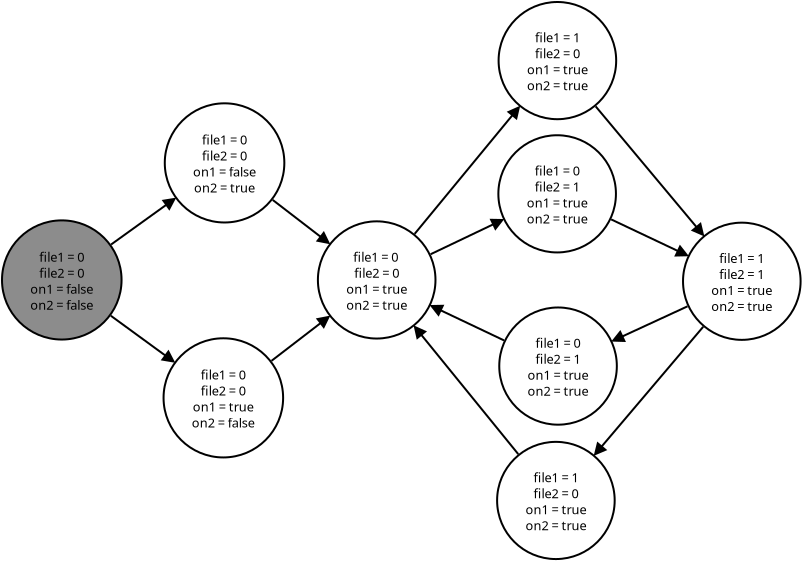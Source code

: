 <?xml version="1.0" encoding="UTF-8"?>
<dia:diagram xmlns:dia="http://www.lysator.liu.se/~alla/dia/">
  <dia:layer name="Fondo" visible="true" active="true">
    <dia:group>
      <dia:object type="Flowchart - Ellipse" version="0" id="O0">
        <dia:attribute name="obj_pos">
          <dia:point val="15.788,5.011"/>
        </dia:attribute>
        <dia:attribute name="obj_bb">
          <dia:rectangle val="15.738,4.961;21.717,10.921"/>
        </dia:attribute>
        <dia:attribute name="elem_corner">
          <dia:point val="15.788,5.011"/>
        </dia:attribute>
        <dia:attribute name="elem_width">
          <dia:real val="5.879"/>
        </dia:attribute>
        <dia:attribute name="elem_height">
          <dia:real val="5.86"/>
        </dia:attribute>
        <dia:attribute name="show_background">
          <dia:boolean val="true"/>
        </dia:attribute>
        <dia:attribute name="padding">
          <dia:real val="0.354"/>
        </dia:attribute>
        <dia:attribute name="text">
          <dia:composite type="text">
            <dia:attribute name="string">
              <dia:string>#file1 = 0
file2 = 0
on1 = true
on2 = true#</dia:string>
            </dia:attribute>
            <dia:attribute name="font">
              <dia:font family="sans" style="0" name="Helvetica"/>
            </dia:attribute>
            <dia:attribute name="height">
              <dia:real val="0.8"/>
            </dia:attribute>
            <dia:attribute name="pos">
              <dia:point val="18.727,6.936"/>
            </dia:attribute>
            <dia:attribute name="color">
              <dia:color val="#000000"/>
            </dia:attribute>
            <dia:attribute name="alignment">
              <dia:enum val="1"/>
            </dia:attribute>
          </dia:composite>
        </dia:attribute>
      </dia:object>
      <dia:object type="Flowchart - Ellipse" version="0" id="O1">
        <dia:attribute name="obj_pos">
          <dia:point val="8.071,10.858"/>
        </dia:attribute>
        <dia:attribute name="obj_bb">
          <dia:rectangle val="8.021,10.808;14.099,16.866"/>
        </dia:attribute>
        <dia:attribute name="elem_corner">
          <dia:point val="8.071,10.858"/>
        </dia:attribute>
        <dia:attribute name="elem_width">
          <dia:real val="5.978"/>
        </dia:attribute>
        <dia:attribute name="elem_height">
          <dia:real val="5.958"/>
        </dia:attribute>
        <dia:attribute name="show_background">
          <dia:boolean val="true"/>
        </dia:attribute>
        <dia:attribute name="padding">
          <dia:real val="0.354"/>
        </dia:attribute>
        <dia:attribute name="text">
          <dia:composite type="text">
            <dia:attribute name="string">
              <dia:string>#file1 = 0
file2 = 0
on1 = true
on2 = false#</dia:string>
            </dia:attribute>
            <dia:attribute name="font">
              <dia:font family="sans" style="0" name="Helvetica"/>
            </dia:attribute>
            <dia:attribute name="height">
              <dia:real val="0.8"/>
            </dia:attribute>
            <dia:attribute name="pos">
              <dia:point val="11.06,12.832"/>
            </dia:attribute>
            <dia:attribute name="color">
              <dia:color val="#000000"/>
            </dia:attribute>
            <dia:attribute name="alignment">
              <dia:enum val="1"/>
            </dia:attribute>
          </dia:composite>
        </dia:attribute>
      </dia:object>
      <dia:object type="Flowchart - Ellipse" version="0" id="O2">
        <dia:attribute name="obj_pos">
          <dia:point val="-0.007,4.963"/>
        </dia:attribute>
        <dia:attribute name="obj_bb">
          <dia:rectangle val="-0.057,4.913;6.02,10.971"/>
        </dia:attribute>
        <dia:attribute name="elem_corner">
          <dia:point val="-0.007,4.963"/>
        </dia:attribute>
        <dia:attribute name="elem_width">
          <dia:real val="5.978"/>
        </dia:attribute>
        <dia:attribute name="elem_height">
          <dia:real val="5.958"/>
        </dia:attribute>
        <dia:attribute name="border_width">
          <dia:real val="0.1"/>
        </dia:attribute>
        <dia:attribute name="inner_color">
          <dia:color val="#8c8c8c"/>
        </dia:attribute>
        <dia:attribute name="show_background">
          <dia:boolean val="true"/>
        </dia:attribute>
        <dia:attribute name="padding">
          <dia:real val="0.354"/>
        </dia:attribute>
        <dia:attribute name="text">
          <dia:composite type="text">
            <dia:attribute name="string">
              <dia:string>#file1 = 0
file2 = 0
on1 = false
on2 = false#</dia:string>
            </dia:attribute>
            <dia:attribute name="font">
              <dia:font family="sans" style="0" name="Helvetica"/>
            </dia:attribute>
            <dia:attribute name="height">
              <dia:real val="0.8"/>
            </dia:attribute>
            <dia:attribute name="pos">
              <dia:point val="2.982,6.937"/>
            </dia:attribute>
            <dia:attribute name="color">
              <dia:color val="#000000"/>
            </dia:attribute>
            <dia:attribute name="alignment">
              <dia:enum val="1"/>
            </dia:attribute>
          </dia:composite>
        </dia:attribute>
      </dia:object>
      <dia:object type="Flowchart - Ellipse" version="0" id="O3">
        <dia:attribute name="obj_pos">
          <dia:point val="8.132,-0.89"/>
        </dia:attribute>
        <dia:attribute name="obj_bb">
          <dia:rectangle val="8.082,-0.94;14.159,5.118"/>
        </dia:attribute>
        <dia:attribute name="elem_corner">
          <dia:point val="8.132,-0.89"/>
        </dia:attribute>
        <dia:attribute name="elem_width">
          <dia:real val="5.978"/>
        </dia:attribute>
        <dia:attribute name="elem_height">
          <dia:real val="5.958"/>
        </dia:attribute>
        <dia:attribute name="show_background">
          <dia:boolean val="true"/>
        </dia:attribute>
        <dia:attribute name="padding">
          <dia:real val="0.354"/>
        </dia:attribute>
        <dia:attribute name="text">
          <dia:composite type="text">
            <dia:attribute name="string">
              <dia:string>#file1 = 0
file2 = 0
on1 = false
on2 = true#</dia:string>
            </dia:attribute>
            <dia:attribute name="font">
              <dia:font family="sans" style="0" name="Helvetica"/>
            </dia:attribute>
            <dia:attribute name="height">
              <dia:real val="0.8"/>
            </dia:attribute>
            <dia:attribute name="pos">
              <dia:point val="11.121,1.084"/>
            </dia:attribute>
            <dia:attribute name="color">
              <dia:color val="#000000"/>
            </dia:attribute>
            <dia:attribute name="alignment">
              <dia:enum val="1"/>
            </dia:attribute>
          </dia:composite>
        </dia:attribute>
      </dia:object>
      <dia:object type="Flowchart - Ellipse" version="0" id="O4">
        <dia:attribute name="obj_pos">
          <dia:point val="24.811,0.706"/>
        </dia:attribute>
        <dia:attribute name="obj_bb">
          <dia:rectangle val="24.761,0.656;30.739,6.616"/>
        </dia:attribute>
        <dia:attribute name="elem_corner">
          <dia:point val="24.811,0.706"/>
        </dia:attribute>
        <dia:attribute name="elem_width">
          <dia:real val="5.879"/>
        </dia:attribute>
        <dia:attribute name="elem_height">
          <dia:real val="5.86"/>
        </dia:attribute>
        <dia:attribute name="show_background">
          <dia:boolean val="true"/>
        </dia:attribute>
        <dia:attribute name="padding">
          <dia:real val="0.354"/>
        </dia:attribute>
        <dia:attribute name="text">
          <dia:composite type="text">
            <dia:attribute name="string">
              <dia:string>#file1 = 0
file2 = 1
on1 = true
on2 = true#</dia:string>
            </dia:attribute>
            <dia:attribute name="font">
              <dia:font family="sans" style="0" name="Helvetica"/>
            </dia:attribute>
            <dia:attribute name="height">
              <dia:real val="0.8"/>
            </dia:attribute>
            <dia:attribute name="pos">
              <dia:point val="27.75,2.631"/>
            </dia:attribute>
            <dia:attribute name="color">
              <dia:color val="#000000"/>
            </dia:attribute>
            <dia:attribute name="alignment">
              <dia:enum val="1"/>
            </dia:attribute>
          </dia:composite>
        </dia:attribute>
      </dia:object>
      <dia:object type="Flowchart - Ellipse" version="0" id="O5">
        <dia:attribute name="obj_pos">
          <dia:point val="24.823,-5.956"/>
        </dia:attribute>
        <dia:attribute name="obj_bb">
          <dia:rectangle val="24.773,-6.006;30.752,-0.046"/>
        </dia:attribute>
        <dia:attribute name="elem_corner">
          <dia:point val="24.823,-5.956"/>
        </dia:attribute>
        <dia:attribute name="elem_width">
          <dia:real val="5.879"/>
        </dia:attribute>
        <dia:attribute name="elem_height">
          <dia:real val="5.86"/>
        </dia:attribute>
        <dia:attribute name="show_background">
          <dia:boolean val="true"/>
        </dia:attribute>
        <dia:attribute name="padding">
          <dia:real val="0.354"/>
        </dia:attribute>
        <dia:attribute name="text">
          <dia:composite type="text">
            <dia:attribute name="string">
              <dia:string>#file1 = 1
file2 = 0
on1 = true
on2 = true#</dia:string>
            </dia:attribute>
            <dia:attribute name="font">
              <dia:font family="sans" style="0" name="Helvetica"/>
            </dia:attribute>
            <dia:attribute name="height">
              <dia:real val="0.8"/>
            </dia:attribute>
            <dia:attribute name="pos">
              <dia:point val="27.762,-4.031"/>
            </dia:attribute>
            <dia:attribute name="color">
              <dia:color val="#000000"/>
            </dia:attribute>
            <dia:attribute name="alignment">
              <dia:enum val="1"/>
            </dia:attribute>
          </dia:composite>
        </dia:attribute>
      </dia:object>
      <dia:object type="Flowchart - Ellipse" version="0" id="O6">
        <dia:attribute name="obj_pos">
          <dia:point val="24.856,9.318"/>
        </dia:attribute>
        <dia:attribute name="obj_bb">
          <dia:rectangle val="24.806,9.268;30.785,15.228"/>
        </dia:attribute>
        <dia:attribute name="elem_corner">
          <dia:point val="24.856,9.318"/>
        </dia:attribute>
        <dia:attribute name="elem_width">
          <dia:real val="5.879"/>
        </dia:attribute>
        <dia:attribute name="elem_height">
          <dia:real val="5.86"/>
        </dia:attribute>
        <dia:attribute name="show_background">
          <dia:boolean val="true"/>
        </dia:attribute>
        <dia:attribute name="padding">
          <dia:real val="0.354"/>
        </dia:attribute>
        <dia:attribute name="text">
          <dia:composite type="text">
            <dia:attribute name="string">
              <dia:string>#file1 = 0
file2 = 1
on1 = true
on2 = true#</dia:string>
            </dia:attribute>
            <dia:attribute name="font">
              <dia:font family="sans" style="0" name="Helvetica"/>
            </dia:attribute>
            <dia:attribute name="height">
              <dia:real val="0.8"/>
            </dia:attribute>
            <dia:attribute name="pos">
              <dia:point val="27.796,11.243"/>
            </dia:attribute>
            <dia:attribute name="color">
              <dia:color val="#000000"/>
            </dia:attribute>
            <dia:attribute name="alignment">
              <dia:enum val="1"/>
            </dia:attribute>
          </dia:composite>
        </dia:attribute>
      </dia:object>
      <dia:object type="Flowchart - Ellipse" version="0" id="O7">
        <dia:attribute name="obj_pos">
          <dia:point val="24.748,16.037"/>
        </dia:attribute>
        <dia:attribute name="obj_bb">
          <dia:rectangle val="24.698,15.987;30.677,21.947"/>
        </dia:attribute>
        <dia:attribute name="elem_corner">
          <dia:point val="24.748,16.037"/>
        </dia:attribute>
        <dia:attribute name="elem_width">
          <dia:real val="5.879"/>
        </dia:attribute>
        <dia:attribute name="elem_height">
          <dia:real val="5.86"/>
        </dia:attribute>
        <dia:attribute name="show_background">
          <dia:boolean val="true"/>
        </dia:attribute>
        <dia:attribute name="padding">
          <dia:real val="0.354"/>
        </dia:attribute>
        <dia:attribute name="text">
          <dia:composite type="text">
            <dia:attribute name="string">
              <dia:string>#file1 = 1
file2 = 0
on1 = true
on2 = true#</dia:string>
            </dia:attribute>
            <dia:attribute name="font">
              <dia:font family="sans" style="0" name="Helvetica"/>
            </dia:attribute>
            <dia:attribute name="height">
              <dia:real val="0.8"/>
            </dia:attribute>
            <dia:attribute name="pos">
              <dia:point val="27.687,17.962"/>
            </dia:attribute>
            <dia:attribute name="color">
              <dia:color val="#000000"/>
            </dia:attribute>
            <dia:attribute name="alignment">
              <dia:enum val="1"/>
            </dia:attribute>
          </dia:composite>
        </dia:attribute>
      </dia:object>
      <dia:object type="Flowchart - Ellipse" version="0" id="O8">
        <dia:attribute name="obj_pos">
          <dia:point val="34.044,5.077"/>
        </dia:attribute>
        <dia:attribute name="obj_bb">
          <dia:rectangle val="33.994,5.027;39.973,10.987"/>
        </dia:attribute>
        <dia:attribute name="elem_corner">
          <dia:point val="34.044,5.077"/>
        </dia:attribute>
        <dia:attribute name="elem_width">
          <dia:real val="5.879"/>
        </dia:attribute>
        <dia:attribute name="elem_height">
          <dia:real val="5.86"/>
        </dia:attribute>
        <dia:attribute name="show_background">
          <dia:boolean val="true"/>
        </dia:attribute>
        <dia:attribute name="padding">
          <dia:real val="0.354"/>
        </dia:attribute>
        <dia:attribute name="text">
          <dia:composite type="text">
            <dia:attribute name="string">
              <dia:string>#file1 = 1
file2 = 1
on1 = true
on2 = true#</dia:string>
            </dia:attribute>
            <dia:attribute name="font">
              <dia:font family="sans" style="0" name="Helvetica"/>
            </dia:attribute>
            <dia:attribute name="height">
              <dia:real val="0.8"/>
            </dia:attribute>
            <dia:attribute name="pos">
              <dia:point val="36.984,7.002"/>
            </dia:attribute>
            <dia:attribute name="color">
              <dia:color val="#000000"/>
            </dia:attribute>
            <dia:attribute name="alignment">
              <dia:enum val="1"/>
            </dia:attribute>
          </dia:composite>
        </dia:attribute>
      </dia:object>
      <dia:object type="Standard - Line" version="0" id="O9">
        <dia:attribute name="obj_pos">
          <dia:point val="5.446,6.17"/>
        </dia:attribute>
        <dia:attribute name="obj_bb">
          <dia:rectangle val="5.376,3.791;8.747,6.24"/>
        </dia:attribute>
        <dia:attribute name="conn_endpoints">
          <dia:point val="5.446,6.17"/>
          <dia:point val="8.656,3.861"/>
        </dia:attribute>
        <dia:attribute name="numcp">
          <dia:int val="1"/>
        </dia:attribute>
        <dia:attribute name="end_arrow">
          <dia:enum val="3"/>
        </dia:attribute>
        <dia:attribute name="end_arrow_length">
          <dia:real val="0.5"/>
        </dia:attribute>
        <dia:attribute name="end_arrow_width">
          <dia:real val="0.5"/>
        </dia:attribute>
        <dia:connections>
          <dia:connection handle="0" to="O2" connection="16"/>
          <dia:connection handle="1" to="O3" connection="16"/>
        </dia:connections>
      </dia:object>
      <dia:object type="Standard - Line" version="0" id="O10">
        <dia:attribute name="obj_pos">
          <dia:point val="5.434,9.731"/>
        </dia:attribute>
        <dia:attribute name="obj_bb">
          <dia:rectangle val="5.364,9.662;8.698,12.118"/>
        </dia:attribute>
        <dia:attribute name="conn_endpoints">
          <dia:point val="5.434,9.731"/>
          <dia:point val="8.608,12.048"/>
        </dia:attribute>
        <dia:attribute name="numcp">
          <dia:int val="1"/>
        </dia:attribute>
        <dia:attribute name="end_arrow">
          <dia:enum val="3"/>
        </dia:attribute>
        <dia:attribute name="end_arrow_length">
          <dia:real val="0.5"/>
        </dia:attribute>
        <dia:attribute name="end_arrow_width">
          <dia:real val="0.5"/>
        </dia:attribute>
        <dia:connections>
          <dia:connection handle="0" to="O2" connection="16"/>
          <dia:connection handle="1" to="O1" connection="16"/>
        </dia:connections>
      </dia:object>
      <dia:object type="Standard - Line" version="0" id="O11">
        <dia:attribute name="obj_pos">
          <dia:point val="13.466,11.987"/>
        </dia:attribute>
        <dia:attribute name="obj_bb">
          <dia:rectangle val="13.396,9.691;16.449,12.057"/>
        </dia:attribute>
        <dia:attribute name="conn_endpoints">
          <dia:point val="13.466,11.987"/>
          <dia:point val="16.361,9.761"/>
        </dia:attribute>
        <dia:attribute name="numcp">
          <dia:int val="1"/>
        </dia:attribute>
        <dia:attribute name="end_arrow">
          <dia:enum val="3"/>
        </dia:attribute>
        <dia:attribute name="end_arrow_length">
          <dia:real val="0.5"/>
        </dia:attribute>
        <dia:attribute name="end_arrow_width">
          <dia:real val="0.5"/>
        </dia:attribute>
        <dia:connections>
          <dia:connection handle="0" to="O1" connection="16"/>
          <dia:connection handle="1" to="O0" connection="16"/>
        </dia:connections>
      </dia:object>
      <dia:object type="Standard - Line" version="0" id="O12">
        <dia:attribute name="obj_pos">
          <dia:point val="13.526,3.939"/>
        </dia:attribute>
        <dia:attribute name="obj_bb">
          <dia:rectangle val="13.456,3.869;16.45,6.191"/>
        </dia:attribute>
        <dia:attribute name="conn_endpoints">
          <dia:point val="13.526,3.939"/>
          <dia:point val="16.361,6.12"/>
        </dia:attribute>
        <dia:attribute name="numcp">
          <dia:int val="1"/>
        </dia:attribute>
        <dia:attribute name="end_arrow">
          <dia:enum val="3"/>
        </dia:attribute>
        <dia:attribute name="end_arrow_length">
          <dia:real val="0.5"/>
        </dia:attribute>
        <dia:attribute name="end_arrow_width">
          <dia:real val="0.5"/>
        </dia:attribute>
        <dia:connections>
          <dia:connection handle="0" to="O3" connection="16"/>
          <dia:connection handle="1" to="O0" connection="16"/>
        </dia:connections>
      </dia:object>
      <dia:object type="Standard - Line" version="0" id="O13">
        <dia:attribute name="obj_pos">
          <dia:point val="20.625,5.638"/>
        </dia:attribute>
        <dia:attribute name="obj_bb">
          <dia:rectangle val="20.554,-0.809;25.936,5.708"/>
        </dia:attribute>
        <dia:attribute name="conn_endpoints">
          <dia:point val="20.625,5.638"/>
          <dia:point val="25.865,-0.723"/>
        </dia:attribute>
        <dia:attribute name="numcp">
          <dia:int val="1"/>
        </dia:attribute>
        <dia:attribute name="end_arrow">
          <dia:enum val="3"/>
        </dia:attribute>
        <dia:attribute name="end_arrow_length">
          <dia:real val="0.5"/>
        </dia:attribute>
        <dia:attribute name="end_arrow_width">
          <dia:real val="0.5"/>
        </dia:attribute>
        <dia:connections>
          <dia:connection handle="0" to="O0" connection="16"/>
          <dia:connection handle="1" to="O5" connection="16"/>
        </dia:connections>
      </dia:object>
      <dia:object type="Standard - Line" version="0" id="O14">
        <dia:attribute name="obj_pos">
          <dia:point val="21.424,6.654"/>
        </dia:attribute>
        <dia:attribute name="obj_bb">
          <dia:rectangle val="21.357,4.846;25.154,6.721"/>
        </dia:attribute>
        <dia:attribute name="conn_endpoints">
          <dia:point val="21.424,6.654"/>
          <dia:point val="25.053,4.923"/>
        </dia:attribute>
        <dia:attribute name="numcp">
          <dia:int val="1"/>
        </dia:attribute>
        <dia:attribute name="end_arrow">
          <dia:enum val="3"/>
        </dia:attribute>
        <dia:attribute name="end_arrow_length">
          <dia:real val="0.5"/>
        </dia:attribute>
        <dia:attribute name="end_arrow_width">
          <dia:real val="0.5"/>
        </dia:attribute>
        <dia:connections>
          <dia:connection handle="0" to="O0" connection="16"/>
          <dia:connection handle="1" to="O4" connection="16"/>
        </dia:connections>
      </dia:object>
      <dia:object type="Standard - Line" version="0" id="O15">
        <dia:attribute name="obj_pos">
          <dia:point val="25.098,10.967"/>
        </dia:attribute>
        <dia:attribute name="obj_bb">
          <dia:rectangle val="21.324,9.144;25.165,11.034"/>
        </dia:attribute>
        <dia:attribute name="conn_endpoints">
          <dia:point val="25.098,10.967"/>
          <dia:point val="21.425,9.222"/>
        </dia:attribute>
        <dia:attribute name="numcp">
          <dia:int val="1"/>
        </dia:attribute>
        <dia:attribute name="end_arrow">
          <dia:enum val="3"/>
        </dia:attribute>
        <dia:attribute name="end_arrow_length">
          <dia:real val="0.5"/>
        </dia:attribute>
        <dia:attribute name="end_arrow_width">
          <dia:real val="0.5"/>
        </dia:attribute>
        <dia:connections>
          <dia:connection handle="0" to="O6" connection="16"/>
          <dia:connection handle="1" to="O0" connection="16"/>
        </dia:connections>
      </dia:object>
      <dia:object type="Standard - Line" version="0" id="O16">
        <dia:attribute name="obj_pos">
          <dia:point val="25.806,16.651"/>
        </dia:attribute>
        <dia:attribute name="obj_bb">
          <dia:rectangle val="20.539,10.17;25.876,16.721"/>
        </dia:attribute>
        <dia:attribute name="conn_endpoints">
          <dia:point val="25.806,16.651"/>
          <dia:point val="20.609,10.257"/>
        </dia:attribute>
        <dia:attribute name="numcp">
          <dia:int val="1"/>
        </dia:attribute>
        <dia:attribute name="end_arrow">
          <dia:enum val="3"/>
        </dia:attribute>
        <dia:attribute name="end_arrow_length">
          <dia:real val="0.5"/>
        </dia:attribute>
        <dia:attribute name="end_arrow_width">
          <dia:real val="0.5"/>
        </dia:attribute>
        <dia:connections>
          <dia:connection handle="0" to="O7" connection="16"/>
          <dia:connection handle="1" to="O0" connection="16"/>
        </dia:connections>
      </dia:object>
      <dia:object type="Standard - Line" version="0" id="O17">
        <dia:attribute name="obj_pos">
          <dia:point val="34.271,9.259"/>
        </dia:attribute>
        <dia:attribute name="obj_bb">
          <dia:rectangle val="30.407,9.193;34.337,11.08"/>
        </dia:attribute>
        <dia:attribute name="conn_endpoints">
          <dia:point val="34.271,9.259"/>
          <dia:point val="30.508,10.996"/>
        </dia:attribute>
        <dia:attribute name="numcp">
          <dia:int val="1"/>
        </dia:attribute>
        <dia:attribute name="end_arrow">
          <dia:enum val="3"/>
        </dia:attribute>
        <dia:attribute name="end_arrow_length">
          <dia:real val="0.5"/>
        </dia:attribute>
        <dia:attribute name="end_arrow_width">
          <dia:real val="0.5"/>
        </dia:attribute>
        <dia:connections>
          <dia:connection handle="0" to="O8" connection="16"/>
          <dia:connection handle="1" to="O6" connection="16"/>
        </dia:connections>
      </dia:object>
      <dia:object type="Standard - Line" version="0" id="O18">
        <dia:attribute name="obj_pos">
          <dia:point val="35.054,10.282"/>
        </dia:attribute>
        <dia:attribute name="obj_bb">
          <dia:rectangle val="29.545,10.212;35.124,16.777"/>
        </dia:attribute>
        <dia:attribute name="conn_endpoints">
          <dia:point val="35.054,10.282"/>
          <dia:point val="29.617,16.692"/>
        </dia:attribute>
        <dia:attribute name="numcp">
          <dia:int val="1"/>
        </dia:attribute>
        <dia:attribute name="end_arrow">
          <dia:enum val="3"/>
        </dia:attribute>
        <dia:attribute name="end_arrow_length">
          <dia:real val="0.5"/>
        </dia:attribute>
        <dia:attribute name="end_arrow_width">
          <dia:real val="0.5"/>
        </dia:attribute>
        <dia:connections>
          <dia:connection handle="0" to="O8" connection="16"/>
          <dia:connection handle="1" to="O7" connection="16"/>
        </dia:connections>
      </dia:object>
      <dia:object type="Standard - Line" version="0" id="O19">
        <dia:attribute name="obj_pos">
          <dia:point val="29.674,-0.739"/>
        </dia:attribute>
        <dia:attribute name="obj_bb">
          <dia:rectangle val="29.603,-0.81;35.144,5.806"/>
        </dia:attribute>
        <dia:attribute name="conn_endpoints">
          <dia:point val="29.674,-0.739"/>
          <dia:point val="35.072,5.72"/>
        </dia:attribute>
        <dia:attribute name="numcp">
          <dia:int val="1"/>
        </dia:attribute>
        <dia:attribute name="end_arrow">
          <dia:enum val="3"/>
        </dia:attribute>
        <dia:attribute name="end_arrow_length">
          <dia:real val="0.5"/>
        </dia:attribute>
        <dia:attribute name="end_arrow_width">
          <dia:real val="0.5"/>
        </dia:attribute>
        <dia:connections>
          <dia:connection handle="0" to="O5" connection="16"/>
          <dia:connection handle="1" to="O8" connection="16"/>
        </dia:connections>
      </dia:object>
      <dia:object type="Standard - Line" version="0" id="O20">
        <dia:attribute name="obj_pos">
          <dia:point val="30.448,4.914"/>
        </dia:attribute>
        <dia:attribute name="obj_bb">
          <dia:rectangle val="30.382,4.847;34.386,6.808"/>
        </dia:attribute>
        <dia:attribute name="conn_endpoints">
          <dia:point val="30.448,4.914"/>
          <dia:point val="34.285,6.73"/>
        </dia:attribute>
        <dia:attribute name="numcp">
          <dia:int val="1"/>
        </dia:attribute>
        <dia:attribute name="end_arrow">
          <dia:enum val="3"/>
        </dia:attribute>
        <dia:attribute name="end_arrow_length">
          <dia:real val="0.5"/>
        </dia:attribute>
        <dia:attribute name="end_arrow_width">
          <dia:real val="0.5"/>
        </dia:attribute>
        <dia:connections>
          <dia:connection handle="0" to="O4" connection="16"/>
          <dia:connection handle="1" to="O8" connection="16"/>
        </dia:connections>
      </dia:object>
    </dia:group>
  </dia:layer>
</dia:diagram>
